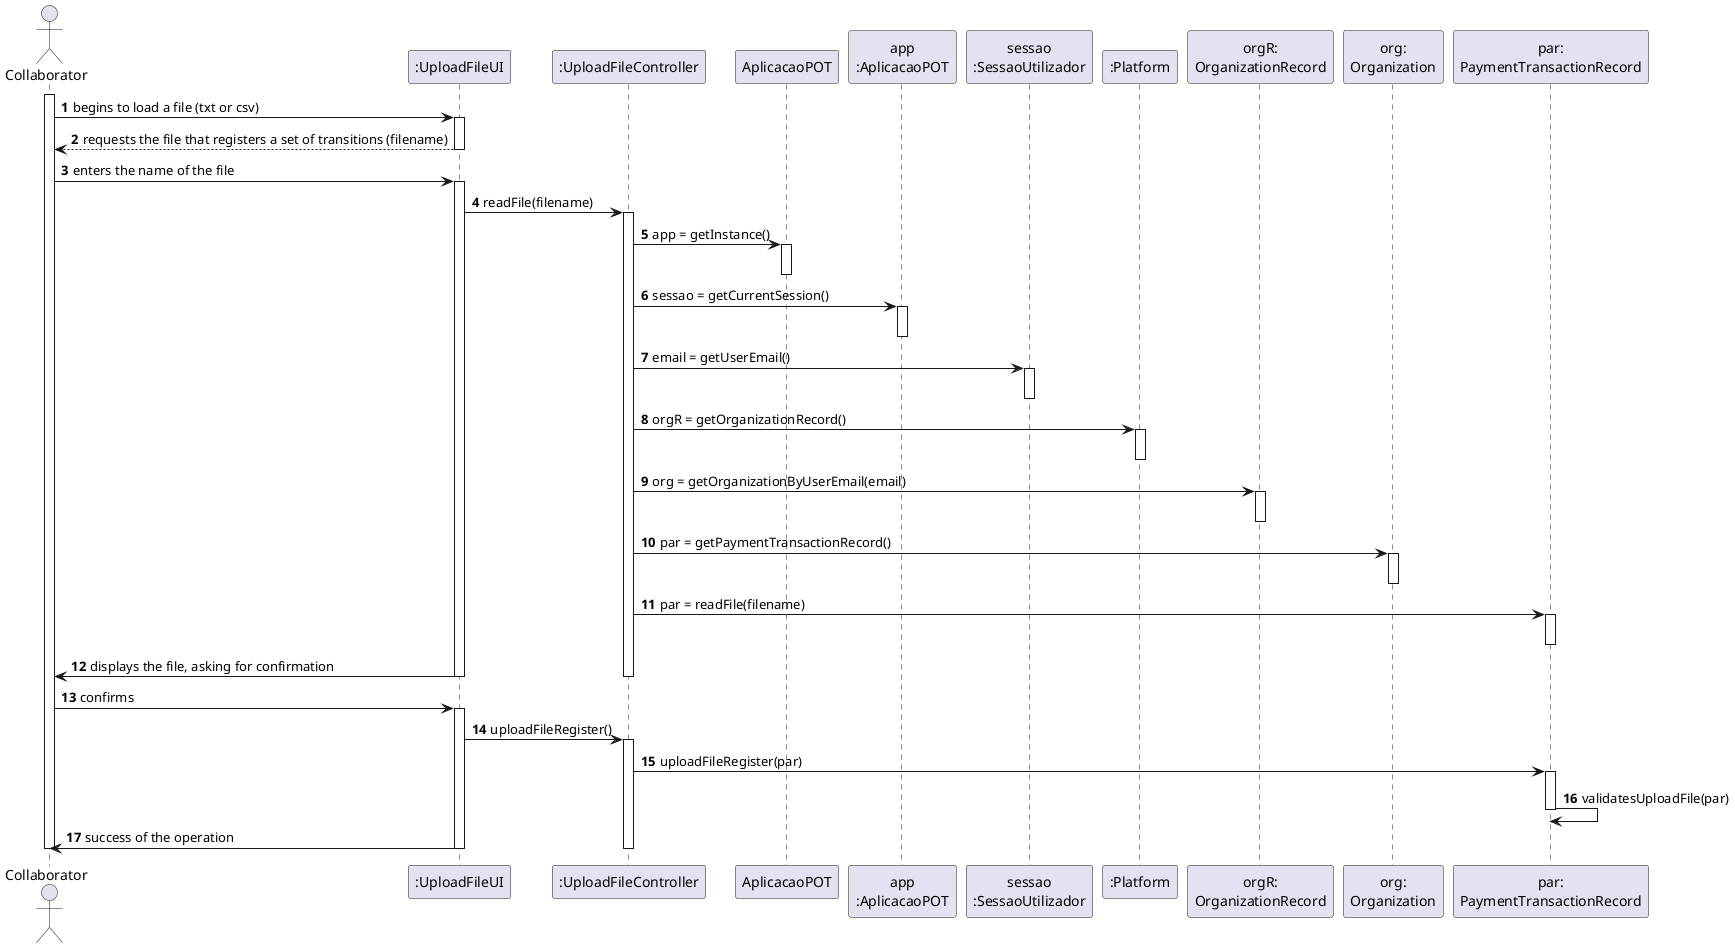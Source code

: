 @startuml
autonumber

actor "Collaborator" as CO
participant ":UploadFileUI" as UI
participant ":UploadFileController" as CTRL
participant "AplicacaoPOT" as _APP
participant "app\n:AplicacaoPOT" as APP
participant "sessao\n:SessaoUtilizador" as SESSAO
participant ":Platform" as PLAT
participant "orgR:\nOrganizationRecord" as ORGR
participant "org:\nOrganization" as ORG
participant "par:\nPaymentTransactionRecord" as PAR

activate CO
CO -> UI : begins to load a file (txt or csv)
activate UI

UI --> CO : requests the file that registers a set of transitions (filename)
deactivate UI

CO -> UI : enters the name of the file
activate UI

UI -> CTRL : readFile(filename)
activate CTRL

CTRL -> _APP: app = getInstance()
activate _APP
deactivate _APP

CTRL -> APP: sessao = getCurrentSession()
activate APP
deactivate APP

CTRL -> SESSAO: email = getUserEmail()
activate SESSAO
deactivate SESSAO

CTRL -> PLAT: orgR = getOrganizationRecord()
activate PLAT
deactivate PLAT

CTRL -> ORGR: org = getOrganizationByUserEmail(email)
activate ORGR
deactivate ORGR

CTRL -> ORG: par = getPaymentTransactionRecord()
activate ORG
deactivate ORG

CTRL -> PAR: par = readFile(filename)
activate PAR
deactivate PAR



UI -> CO : displays the file, asking for confirmation
deactivate CTRL
deactivate UI

CO -> UI : confirms
activate UI

UI -> CTRL : uploadFileRegister()
activate CTRL

CTRL -> PAR : uploadFileRegister(par)
activate PAR 

PAR -> PAR : validatesUploadFile(par)
deactivate PAR

UI -> CO : success of the operation
deactivate ORG
deactivate CTRL
deactivate UI
deactivate CO

@enduml